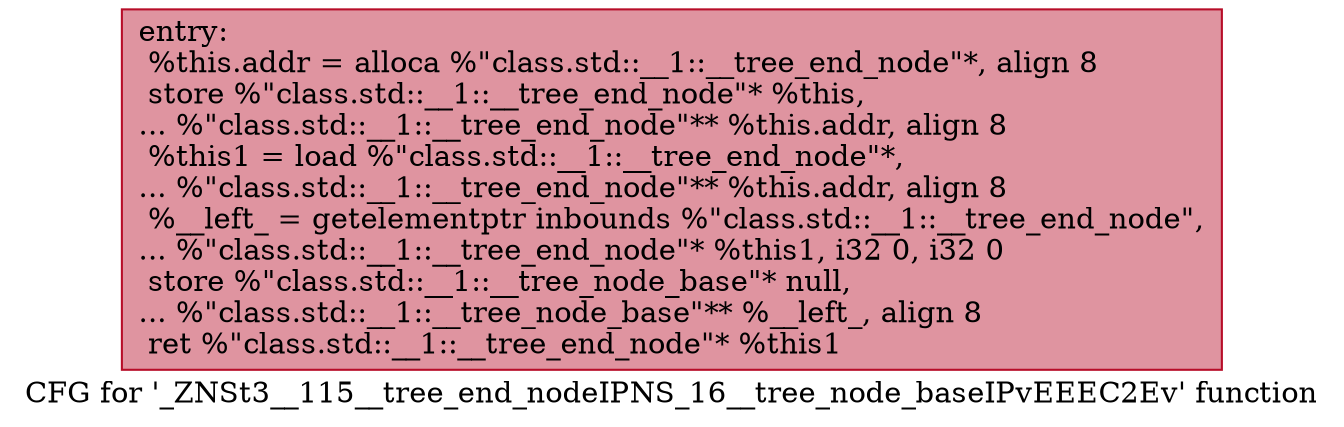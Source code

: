 digraph "CFG for '_ZNSt3__115__tree_end_nodeIPNS_16__tree_node_baseIPvEEEC2Ev' function" {
	label="CFG for '_ZNSt3__115__tree_end_nodeIPNS_16__tree_node_baseIPvEEEC2Ev' function";

	Node0x600002550700 [shape=record,color="#b70d28ff", style=filled, fillcolor="#b70d2870",label="{entry:\l  %this.addr = alloca %\"class.std::__1::__tree_end_node\"*, align 8\l  store %\"class.std::__1::__tree_end_node\"* %this,\l... %\"class.std::__1::__tree_end_node\"** %this.addr, align 8\l  %this1 = load %\"class.std::__1::__tree_end_node\"*,\l... %\"class.std::__1::__tree_end_node\"** %this.addr, align 8\l  %__left_ = getelementptr inbounds %\"class.std::__1::__tree_end_node\",\l... %\"class.std::__1::__tree_end_node\"* %this1, i32 0, i32 0\l  store %\"class.std::__1::__tree_node_base\"* null,\l... %\"class.std::__1::__tree_node_base\"** %__left_, align 8\l  ret %\"class.std::__1::__tree_end_node\"* %this1\l}"];
}

